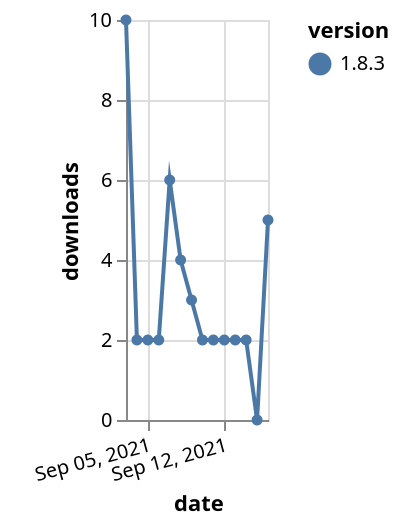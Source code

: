 {"$schema": "https://vega.github.io/schema/vega-lite/v5.json", "description": "A simple bar chart with embedded data.", "data": {"values": [{"date": "2021-09-03", "total": 30664, "delta": 10, "version": "1.8.3"}, {"date": "2021-09-04", "total": 30666, "delta": 2, "version": "1.8.3"}, {"date": "2021-09-05", "total": 30668, "delta": 2, "version": "1.8.3"}, {"date": "2021-09-06", "total": 30670, "delta": 2, "version": "1.8.3"}, {"date": "2021-09-07", "total": 30676, "delta": 6, "version": "1.8.3"}, {"date": "2021-09-08", "total": 30680, "delta": 4, "version": "1.8.3"}, {"date": "2021-09-09", "total": 30683, "delta": 3, "version": "1.8.3"}, {"date": "2021-09-10", "total": 30685, "delta": 2, "version": "1.8.3"}, {"date": "2021-09-11", "total": 30687, "delta": 2, "version": "1.8.3"}, {"date": "2021-09-12", "total": 30689, "delta": 2, "version": "1.8.3"}, {"date": "2021-09-13", "total": 30691, "delta": 2, "version": "1.8.3"}, {"date": "2021-09-14", "total": 30693, "delta": 2, "version": "1.8.3"}, {"date": "2021-09-15", "total": 30693, "delta": 0, "version": "1.8.3"}, {"date": "2021-09-16", "total": 30698, "delta": 5, "version": "1.8.3"}]}, "width": "container", "mark": {"type": "line", "point": {"filled": true}}, "encoding": {"x": {"field": "date", "type": "temporal", "timeUnit": "yearmonthdate", "title": "date", "axis": {"labelAngle": -15}}, "y": {"field": "delta", "type": "quantitative", "title": "downloads"}, "color": {"field": "version", "type": "nominal"}, "tooltip": {"field": "delta"}}}